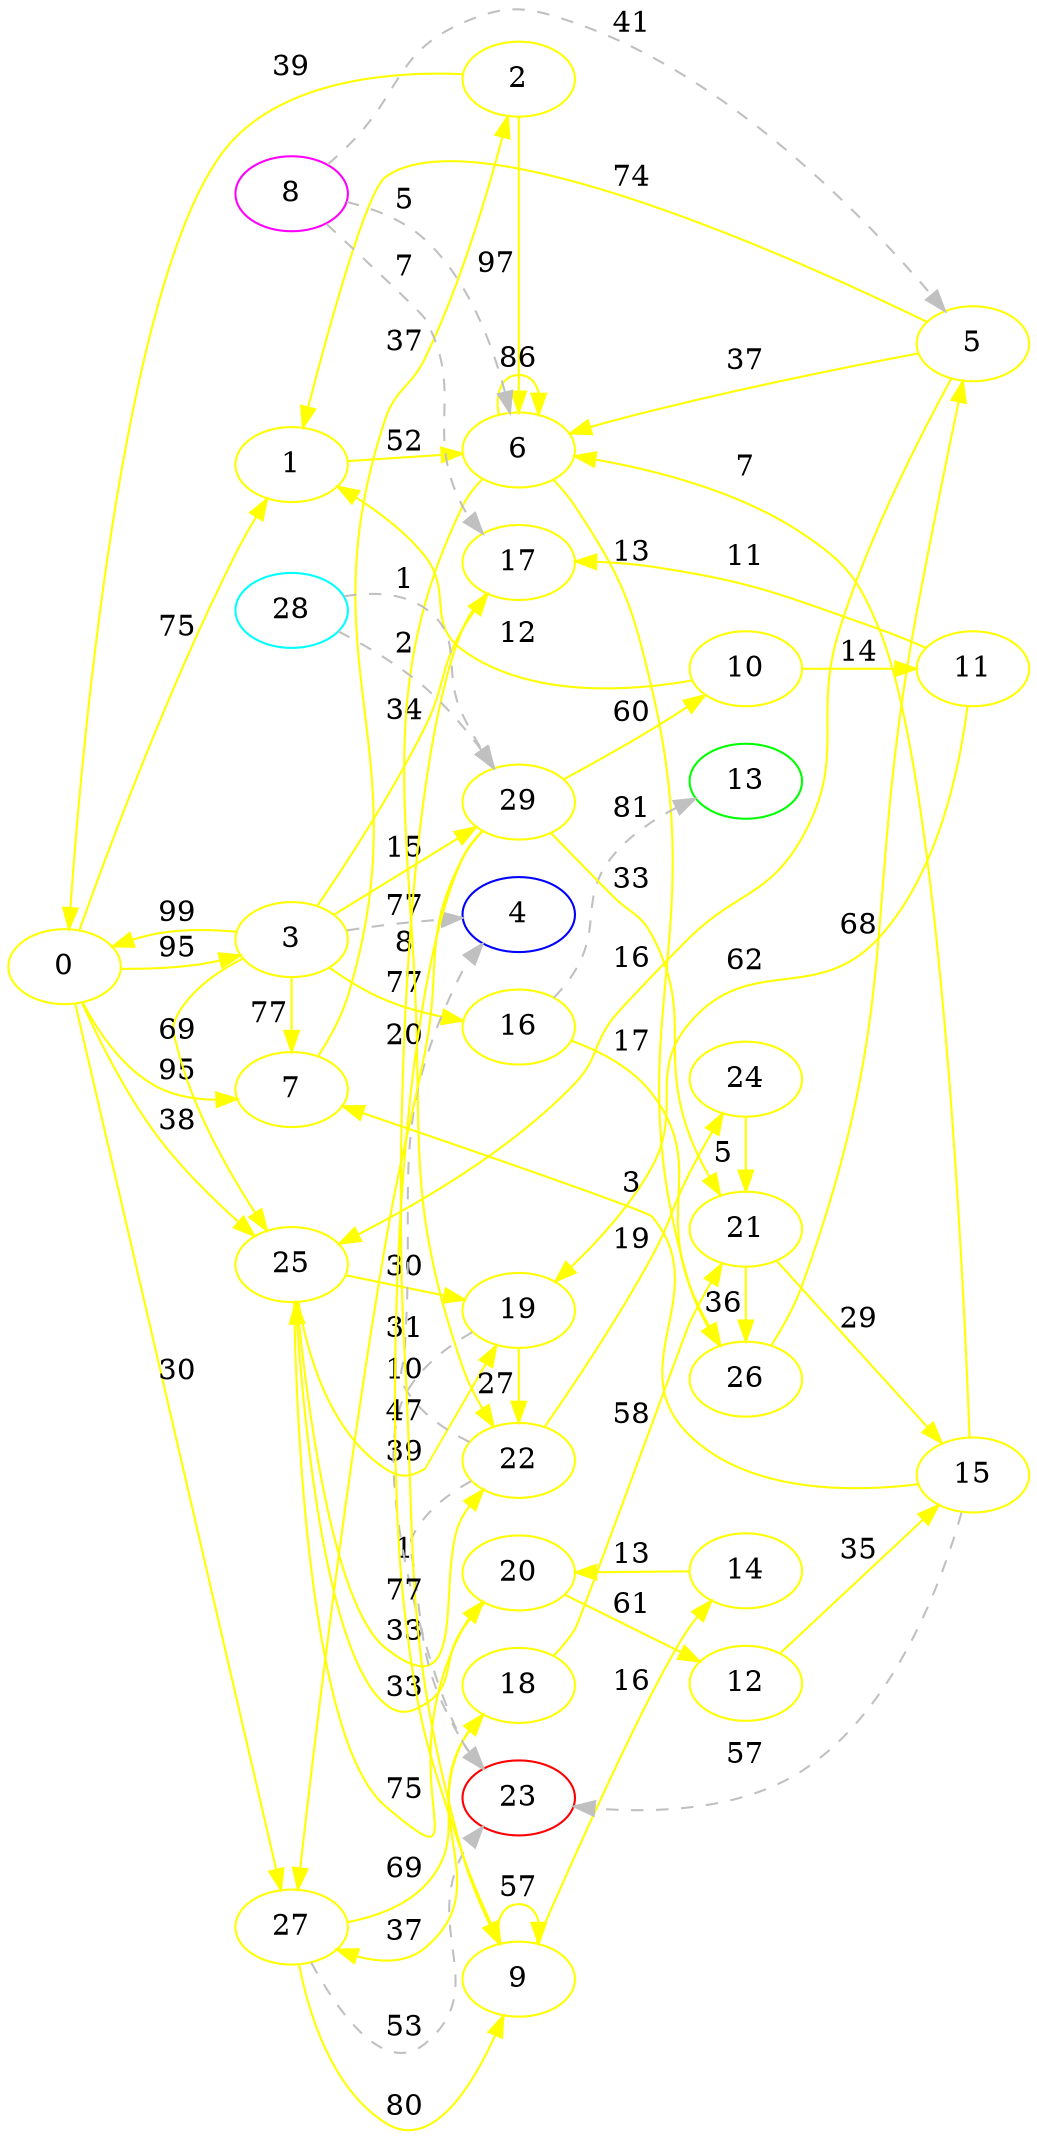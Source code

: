 digraph G {
ranksep = "equally";
rankdir = LR;
{rank = same; 0; };
{rank = same; 7; 1; 27; 25; 3; };
{rank = same; 2; 6; 18; 9; 23; 20; 22; 19; 17; 16; 29; 4; };
{rank = same; 26; 21; 14; 12; 24; 13; 10; };
{rank = same; 5; 15; 11; };
{rank = same; };
{rank = same; 8; };
{rank = same; };
{rank = same; 28; };
{rank = same; };
23 [color = "red"];
4 [color = "blue"];
13 [color = "green"];
11 [color = "yellow"];
10 [color = "yellow"];
29 [color = "yellow"];
16 [color = "yellow"];
17 [color = "yellow"];
3 [color = "yellow"];
14 [color = "yellow"];
9 [color = "yellow"];
18 [color = "yellow"];
27 [color = "yellow"];
1 [color = "yellow"];
19 [color = "yellow"];
21 [color = "yellow"];
24 [color = "yellow"];
22 [color = "yellow"];
15 [color = "yellow"];
12 [color = "yellow"];
20 [color = "yellow"];
25 [color = "yellow"];
5 [color = "yellow"];
26 [color = "yellow"];
6 [color = "yellow"];
2 [color = "yellow"];
7 [color = "yellow"];
0 [color = "yellow"];
8 [color = "magenta"];
28 [color = "aqua"];
0->7[label="95" color = "yellow"];
0->1[label="75" color = "yellow"];
0->27[label="30" color = "yellow"];
0->25[label="38" color = "yellow"];
0->3[label="95" color = "yellow"];
7->2[label="37" color = "yellow"];
1->6[label="52" color = "yellow"];
27->18[label="69" color = "yellow"];
27->9[label="80" color = "yellow"];
27->23[label="53" color = "grey" style = "dashed"];
25->20[label="75" color = "yellow"];
25->22[label="33" color = "yellow"];
25->19[label="39" color = "yellow"];
25->19[label="30" color = "yellow"];
3->17[label="34" color = "yellow"];
3->16[label="77" color = "yellow"];
3->7[label="77" color = "yellow"];
3->29[label="15" color = "yellow"];
3->25[label="69" color = "yellow"];
3->0[label="99" color = "yellow"];
3->4[label="77" color = "grey" style = "dashed"];
2->6[label="97" color = "yellow"];
2->0[label="39" color = "yellow"];
6->6[label="86" color = "yellow"];
6->26[label="13" color = "yellow"];
6->22[label="8" color = "yellow"];
18->21[label="58" color = "yellow"];
18->27[label="37" color = "yellow"];
9->9[label="57" color = "yellow"];
9->14[label="16" color = "yellow"];
23
20->25[label="33" color = "yellow"];
20->12[label="61" color = "yellow"];
22->23[label="1" color = "grey" style = "dashed"];
22->24[label="19" color = "yellow"];
22->4[label="10" color = "grey" style = "dashed"];
19->23[label="47" color = "grey" style = "dashed"];
19->22[label="27" color = "yellow"];
17->9[label="31" color = "yellow"];
16->13[label="81" color = "grey" style = "dashed"];
16->26[label="17" color = "yellow"];
29->21[label="33" color = "yellow"];
29->27[label="20" color = "yellow"];
29->10[label="60" color = "yellow"];
29->9[label="77" color = "yellow"];
4
26->5[label="68" color = "yellow"];
21->26[label="36" color = "yellow"];
21->15[label="29" color = "yellow"];
14->20[label="13" color = "yellow"];
12->15[label="35" color = "yellow"];
24->21[label="5" color = "yellow"];
13
10->1[label="12" color = "yellow"];
10->11[label="14" color = "yellow"];
5->6[label="37" color = "yellow"];
5->25[label="16" color = "yellow"];
5->1[label="74" color = "yellow"];
15->7[label="3" color = "yellow"];
15->6[label="7" color = "yellow"];
15->23[label="57" color = "grey" style = "dashed"];
11->19[label="62" color = "yellow"];
11->17[label="11" color = "yellow"];
8->6[label="5" color = "grey" style = "dashed"];
8->17[label="7" color = "grey" style = "dashed"];
8->5[label="41" color = "grey" style = "dashed"];
28->29[label="1" color = "grey" style = "dashed"];
28->29[label="2" color = "grey" style = "dashed"];
}
